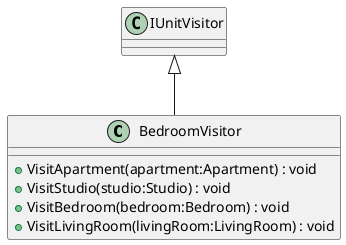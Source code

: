 @startuml
class BedroomVisitor {
    + VisitApartment(apartment:Apartment) : void
    + VisitStudio(studio:Studio) : void
    + VisitBedroom(bedroom:Bedroom) : void
    + VisitLivingRoom(livingRoom:LivingRoom) : void
}
IUnitVisitor <|-- BedroomVisitor
@enduml
